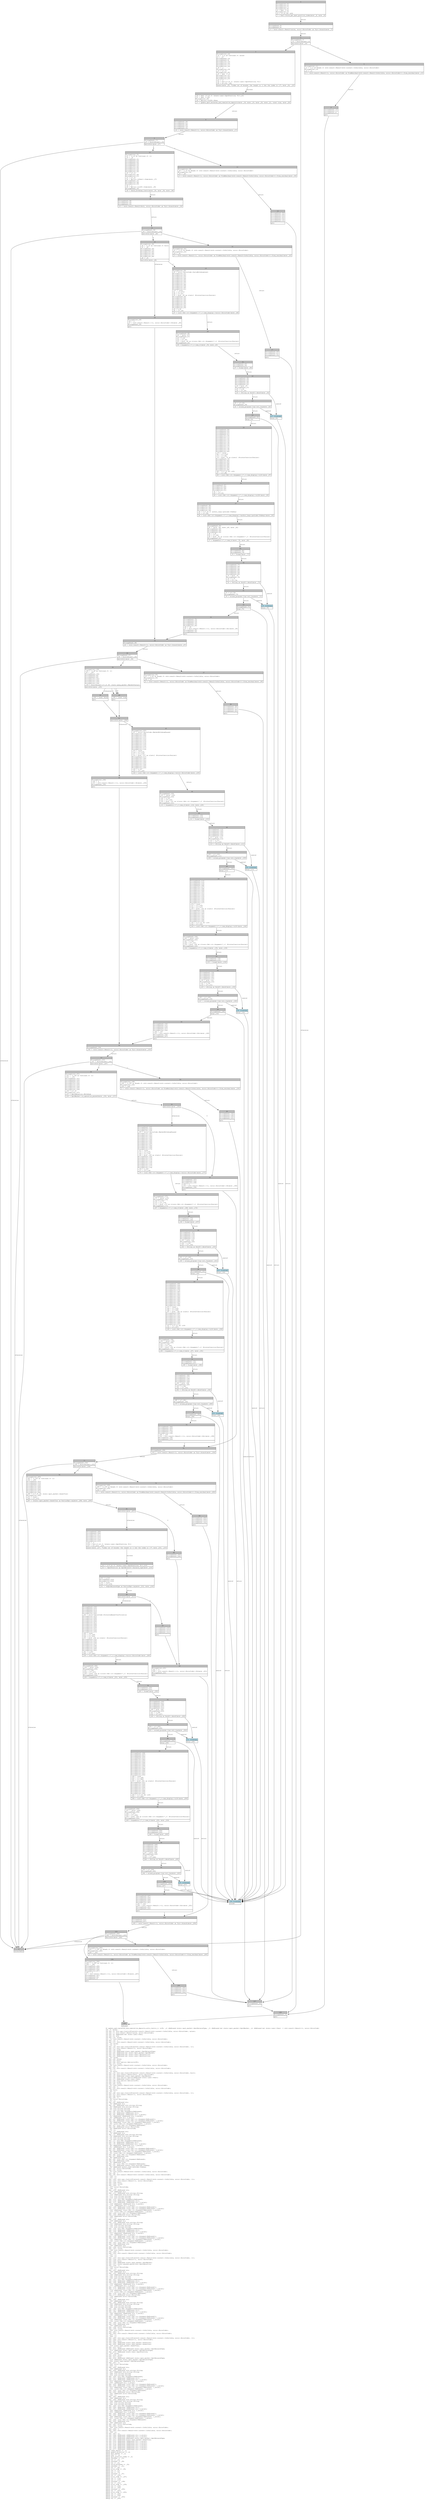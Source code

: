 digraph Mir_0_828 {
    graph [fontname="Courier, monospace"];
    node [fontname="Courier, monospace"];
    edge [fontname="Courier, monospace"];
    label=<fn update_spot_balances_and_cumulative_deposits_with_limits(_1: u128, _2: &amp;ReErased state::spot_market::SpotBalanceType, _3: &amp;ReErased mut state::spot_market::SpotMarket, _4: &amp;ReErased mut state::user::User) -&gt; std::result::Result&lt;(), error::ErrorCode&gt;<br align="left"/>let _5: usize;<br align="left"/>let mut _6: std::ops::ControlFlow&lt;std::result::Result&lt;std::convert::Infallible, error::ErrorCode&gt;, usize&gt;;<br align="left"/>let mut _7: std::result::Result&lt;usize, error::ErrorCode&gt;;<br align="left"/>let mut _8: &amp;ReErased mut state::user::User;<br align="left"/>let mut _9: u16;<br align="left"/>let mut _10: isize;<br align="left"/>let _11: std::result::Result&lt;std::convert::Infallible, error::ErrorCode&gt;;<br align="left"/>let mut _12: !;<br align="left"/>let mut _13: std::result::Result&lt;std::convert::Infallible, error::ErrorCode&gt;;<br align="left"/>let _14: usize;<br align="left"/>let _15: ();<br align="left"/>let mut _16: std::ops::ControlFlow&lt;std::result::Result&lt;std::convert::Infallible, error::ErrorCode&gt;, ()&gt;;<br align="left"/>let mut _17: std::result::Result&lt;(), error::ErrorCode&gt;;<br align="left"/>let mut _18: u128;<br align="left"/>let mut _19: &amp;ReErased state::spot_market::SpotBalanceType;<br align="left"/>let mut _20: &amp;ReErased mut state::spot_market::SpotMarket;<br align="left"/>let mut _21: &amp;ReErased mut state::user::SpotPosition;<br align="left"/>let mut _22: &amp;ReErased mut state::user::SpotPosition;<br align="left"/>let _23: usize;<br align="left"/>let mut _24: usize;<br align="left"/>let mut _25: bool;<br align="left"/>let mut _26: std::option::Option&lt;u128&gt;;<br align="left"/>let mut _27: isize;<br align="left"/>let _28: std::result::Result&lt;std::convert::Infallible, error::ErrorCode&gt;;<br align="left"/>let mut _29: !;<br align="left"/>let mut _30: std::result::Result&lt;std::convert::Infallible, error::ErrorCode&gt;;<br align="left"/>let _31: ();<br align="left"/>let _32: bool;<br align="left"/>let mut _33: std::ops::ControlFlow&lt;std::result::Result&lt;std::convert::Infallible, error::ErrorCode&gt;, bool&gt;;<br align="left"/>let mut _34: std::result::Result&lt;bool, error::ErrorCode&gt;;<br align="left"/>let mut _35: &amp;ReErased state::spot_market::SpotMarket;<br align="left"/>let mut _36: std::option::Option&lt;&amp;ReErased state::user::User&gt;;<br align="left"/>let mut _37: &amp;ReErased state::user::User;<br align="left"/>let mut _38: std::option::Option&lt;u128&gt;;<br align="left"/>let mut _39: u128;<br align="left"/>let mut _40: isize;<br align="left"/>let _41: std::result::Result&lt;std::convert::Infallible, error::ErrorCode&gt;;<br align="left"/>let mut _42: !;<br align="left"/>let mut _43: std::result::Result&lt;std::convert::Infallible, error::ErrorCode&gt;;<br align="left"/>let _44: bool;<br align="left"/>let _45: ();<br align="left"/>let mut _46: std::ops::ControlFlow&lt;std::result::Result&lt;std::convert::Infallible, error::ErrorCode&gt;, ()&gt;;<br align="left"/>let mut _47: std::result::Result&lt;(), error::ErrorCode&gt;;<br align="left"/>let mut _48: bool;<br align="left"/>let mut _49: ();<br align="left"/>let _50: error::ErrorCode;<br align="left"/>let _51: ();<br align="left"/>let mut _52: &amp;ReErased str;<br align="left"/>let _53: &amp;ReErased str;<br align="left"/>let mut _54: &amp;ReErased std::string::String;<br align="left"/>let _55: &amp;ReErased std::string::String;<br align="left"/>let _56: std::string::String;<br align="left"/>let _57: std::string::String;<br align="left"/>let mut _58: std::fmt::Arguments&lt;ReErased&gt;;<br align="left"/>let mut _59: &amp;ReErased [&amp;ReErased str];<br align="left"/>let mut _60: &amp;ReErased [&amp;ReErased str; 2_usize];<br align="left"/>let _61: &amp;ReErased [&amp;ReErased str; 2_usize];<br align="left"/>let _62: [&amp;ReErased str; 2_usize];<br align="left"/>let mut _63: &amp;ReErased [core::fmt::rt::Argument&lt;ReErased&gt;];<br align="left"/>let mut _64: &amp;ReErased [core::fmt::rt::Argument&lt;ReErased&gt;; 1_usize];<br align="left"/>let _65: &amp;ReErased [core::fmt::rt::Argument&lt;ReErased&gt;; 1_usize];<br align="left"/>let _66: [core::fmt::rt::Argument&lt;ReErased&gt;; 1_usize];<br align="left"/>let mut _67: core::fmt::rt::Argument&lt;ReErased&gt;;<br align="left"/>let mut _68: &amp;ReErased error::ErrorCode;<br align="left"/>let _69: &amp;ReErased error::ErrorCode;<br align="left"/>let _70: ();<br align="left"/>let mut _71: &amp;ReErased str;<br align="left"/>let _72: &amp;ReErased str;<br align="left"/>let mut _73: &amp;ReErased std::string::String;<br align="left"/>let _74: &amp;ReErased std::string::String;<br align="left"/>let _75: std::string::String;<br align="left"/>let _76: std::string::String;<br align="left"/>let mut _77: std::fmt::Arguments&lt;ReErased&gt;;<br align="left"/>let mut _78: &amp;ReErased [&amp;ReErased str];<br align="left"/>let mut _79: &amp;ReErased [&amp;ReErased str; 3_usize];<br align="left"/>let _80: &amp;ReErased [&amp;ReErased str; 3_usize];<br align="left"/>let _81: [&amp;ReErased str; 3_usize];<br align="left"/>let mut _82: &amp;ReErased [core::fmt::rt::Argument&lt;ReErased&gt;];<br align="left"/>let mut _83: &amp;ReErased [core::fmt::rt::Argument&lt;ReErased&gt;; 3_usize];<br align="left"/>let _84: &amp;ReErased [core::fmt::rt::Argument&lt;ReErased&gt;; 3_usize];<br align="left"/>let _85: [core::fmt::rt::Argument&lt;ReErased&gt;; 3_usize];<br align="left"/>let mut _86: core::fmt::rt::Argument&lt;ReErased&gt;;<br align="left"/>let mut _87: &amp;ReErased u16;<br align="left"/>let _88: &amp;ReErased u16;<br align="left"/>let mut _89: core::fmt::rt::Argument&lt;ReErased&gt;;<br align="left"/>let mut _90: &amp;ReErased u128;<br align="left"/>let _91: &amp;ReErased u128;<br align="left"/>let mut _92: core::fmt::rt::Argument&lt;ReErased&gt;;<br align="left"/>let mut _93: &amp;ReErased anchor_lang::prelude::Pubkey;<br align="left"/>let _94: &amp;ReErased anchor_lang::prelude::Pubkey;<br align="left"/>let mut _95: error::ErrorCode;<br align="left"/>let mut _96: isize;<br align="left"/>let _97: std::result::Result&lt;std::convert::Infallible, error::ErrorCode&gt;;<br align="left"/>let mut _98: !;<br align="left"/>let mut _99: std::result::Result&lt;std::convert::Infallible, error::ErrorCode&gt;;<br align="left"/>let _100: ();<br align="left"/>let _101: ();<br align="left"/>let mut _102: std::ops::ControlFlow&lt;std::result::Result&lt;std::convert::Infallible, error::ErrorCode&gt;, ()&gt;;<br align="left"/>let mut _103: std::result::Result&lt;(), error::ErrorCode&gt;;<br align="left"/>let mut _104: bool;<br align="left"/>let mut _105: isize;<br align="left"/>let mut _106: ();<br align="left"/>let _107: error::ErrorCode;<br align="left"/>let _108: ();<br align="left"/>let mut _109: &amp;ReErased str;<br align="left"/>let _110: &amp;ReErased str;<br align="left"/>let mut _111: &amp;ReErased std::string::String;<br align="left"/>let _112: &amp;ReErased std::string::String;<br align="left"/>let _113: std::string::String;<br align="left"/>let _114: std::string::String;<br align="left"/>let mut _115: std::fmt::Arguments&lt;ReErased&gt;;<br align="left"/>let mut _116: &amp;ReErased [&amp;ReErased str];<br align="left"/>let mut _117: &amp;ReErased [&amp;ReErased str; 2_usize];<br align="left"/>let _118: &amp;ReErased [&amp;ReErased str; 2_usize];<br align="left"/>let _119: [&amp;ReErased str; 2_usize];<br align="left"/>let mut _120: &amp;ReErased [core::fmt::rt::Argument&lt;ReErased&gt;];<br align="left"/>let mut _121: &amp;ReErased [core::fmt::rt::Argument&lt;ReErased&gt;; 1_usize];<br align="left"/>let _122: &amp;ReErased [core::fmt::rt::Argument&lt;ReErased&gt;; 1_usize];<br align="left"/>let _123: [core::fmt::rt::Argument&lt;ReErased&gt;; 1_usize];<br align="left"/>let mut _124: core::fmt::rt::Argument&lt;ReErased&gt;;<br align="left"/>let mut _125: &amp;ReErased error::ErrorCode;<br align="left"/>let _126: &amp;ReErased error::ErrorCode;<br align="left"/>let _127: ();<br align="left"/>let mut _128: &amp;ReErased str;<br align="left"/>let _129: &amp;ReErased str;<br align="left"/>let mut _130: &amp;ReErased std::string::String;<br align="left"/>let _131: &amp;ReErased std::string::String;<br align="left"/>let _132: std::string::String;<br align="left"/>let _133: std::string::String;<br align="left"/>let mut _134: std::fmt::Arguments&lt;ReErased&gt;;<br align="left"/>let mut _135: &amp;ReErased [&amp;ReErased str];<br align="left"/>let mut _136: &amp;ReErased [&amp;ReErased str; 2_usize];<br align="left"/>let _137: &amp;ReErased [&amp;ReErased str; 2_usize];<br align="left"/>let _138: [&amp;ReErased str; 2_usize];<br align="left"/>let mut _139: &amp;ReErased [core::fmt::rt::Argument&lt;ReErased&gt;];<br align="left"/>let mut _140: &amp;ReErased [core::fmt::rt::Argument&lt;ReErased&gt;; 1_usize];<br align="left"/>let _141: &amp;ReErased [core::fmt::rt::Argument&lt;ReErased&gt;; 1_usize];<br align="left"/>let _142: [core::fmt::rt::Argument&lt;ReErased&gt;; 1_usize];<br align="left"/>let mut _143: core::fmt::rt::Argument&lt;ReErased&gt;;<br align="left"/>let mut _144: &amp;ReErased u16;<br align="left"/>let _145: &amp;ReErased u16;<br align="left"/>let mut _146: error::ErrorCode;<br align="left"/>let mut _147: isize;<br align="left"/>let _148: std::result::Result&lt;std::convert::Infallible, error::ErrorCode&gt;;<br align="left"/>let mut _149: !;<br align="left"/>let mut _150: std::result::Result&lt;std::convert::Infallible, error::ErrorCode&gt;;<br align="left"/>let _151: ();<br align="left"/>let _152: ();<br align="left"/>let mut _153: std::ops::ControlFlow&lt;std::result::Result&lt;std::convert::Infallible, error::ErrorCode&gt;, ()&gt;;<br align="left"/>let mut _154: std::result::Result&lt;(), error::ErrorCode&gt;;<br align="left"/>let mut _155: bool;<br align="left"/>let mut _156: &amp;ReErased state::spot_market::SpotMarket;<br align="left"/>let mut _157: state::paused_operations::SpotOperation;<br align="left"/>let mut _158: ();<br align="left"/>let _159: error::ErrorCode;<br align="left"/>let _160: ();<br align="left"/>let mut _161: &amp;ReErased str;<br align="left"/>let _162: &amp;ReErased str;<br align="left"/>let mut _163: &amp;ReErased std::string::String;<br align="left"/>let _164: &amp;ReErased std::string::String;<br align="left"/>let _165: std::string::String;<br align="left"/>let _166: std::string::String;<br align="left"/>let mut _167: std::fmt::Arguments&lt;ReErased&gt;;<br align="left"/>let mut _168: &amp;ReErased [&amp;ReErased str];<br align="left"/>let mut _169: &amp;ReErased [&amp;ReErased str; 2_usize];<br align="left"/>let _170: &amp;ReErased [&amp;ReErased str; 2_usize];<br align="left"/>let _171: [&amp;ReErased str; 2_usize];<br align="left"/>let mut _172: &amp;ReErased [core::fmt::rt::Argument&lt;ReErased&gt;];<br align="left"/>let mut _173: &amp;ReErased [core::fmt::rt::Argument&lt;ReErased&gt;; 1_usize];<br align="left"/>let _174: &amp;ReErased [core::fmt::rt::Argument&lt;ReErased&gt;; 1_usize];<br align="left"/>let _175: [core::fmt::rt::Argument&lt;ReErased&gt;; 1_usize];<br align="left"/>let mut _176: core::fmt::rt::Argument&lt;ReErased&gt;;<br align="left"/>let mut _177: &amp;ReErased error::ErrorCode;<br align="left"/>let _178: &amp;ReErased error::ErrorCode;<br align="left"/>let _179: ();<br align="left"/>let mut _180: &amp;ReErased str;<br align="left"/>let _181: &amp;ReErased str;<br align="left"/>let mut _182: &amp;ReErased std::string::String;<br align="left"/>let _183: &amp;ReErased std::string::String;<br align="left"/>let _184: std::string::String;<br align="left"/>let _185: std::string::String;<br align="left"/>let mut _186: std::fmt::Arguments&lt;ReErased&gt;;<br align="left"/>let mut _187: &amp;ReErased [&amp;ReErased str];<br align="left"/>let mut _188: &amp;ReErased [&amp;ReErased str; 2_usize];<br align="left"/>let _189: &amp;ReErased [&amp;ReErased str; 2_usize];<br align="left"/>let _190: [&amp;ReErased str; 2_usize];<br align="left"/>let mut _191: &amp;ReErased [core::fmt::rt::Argument&lt;ReErased&gt;];<br align="left"/>let mut _192: &amp;ReErased [core::fmt::rt::Argument&lt;ReErased&gt;; 1_usize];<br align="left"/>let _193: &amp;ReErased [core::fmt::rt::Argument&lt;ReErased&gt;; 1_usize];<br align="left"/>let _194: [core::fmt::rt::Argument&lt;ReErased&gt;; 1_usize];<br align="left"/>let mut _195: core::fmt::rt::Argument&lt;ReErased&gt;;<br align="left"/>let mut _196: &amp;ReErased u16;<br align="left"/>let _197: &amp;ReErased u16;<br align="left"/>let mut _198: error::ErrorCode;<br align="left"/>let mut _199: isize;<br align="left"/>let _200: std::result::Result&lt;std::convert::Infallible, error::ErrorCode&gt;;<br align="left"/>let mut _201: !;<br align="left"/>let mut _202: std::result::Result&lt;std::convert::Infallible, error::ErrorCode&gt;;<br align="left"/>let _203: ();<br align="left"/>let _204: ();<br align="left"/>let mut _205: std::ops::ControlFlow&lt;std::result::Result&lt;std::convert::Infallible, error::ErrorCode&gt;, ()&gt;;<br align="left"/>let mut _206: std::result::Result&lt;(), error::ErrorCode&gt;;<br align="left"/>let mut _207: bool;<br align="left"/>let mut _208: &amp;ReErased state::spot_market::AssetTier;<br align="left"/>let mut _209: &amp;ReErased state::spot_market::AssetTier;<br align="left"/>let _210: state::spot_market::AssetTier;<br align="left"/>let mut _211: bool;<br align="left"/>let mut _212: &amp;ReErased &amp;ReErased state::spot_market::SpotBalanceType;<br align="left"/>let _213: &amp;ReErased state::spot_market::SpotBalanceType;<br align="left"/>let mut _214: &amp;ReErased state::user::SpotPosition;<br align="left"/>let _215: usize;<br align="left"/>let mut _216: usize;<br align="left"/>let mut _217: bool;<br align="left"/>let mut _218: &amp;ReErased &amp;ReErased state::spot_market::SpotBalanceType;<br align="left"/>let _219: &amp;ReErased state::spot_market::SpotBalanceType;<br align="left"/>let _220: state::spot_market::SpotBalanceType;<br align="left"/>let mut _221: ();<br align="left"/>let _222: error::ErrorCode;<br align="left"/>let _223: ();<br align="left"/>let mut _224: &amp;ReErased str;<br align="left"/>let _225: &amp;ReErased str;<br align="left"/>let mut _226: &amp;ReErased std::string::String;<br align="left"/>let _227: &amp;ReErased std::string::String;<br align="left"/>let _228: std::string::String;<br align="left"/>let _229: std::string::String;<br align="left"/>let mut _230: std::fmt::Arguments&lt;ReErased&gt;;<br align="left"/>let mut _231: &amp;ReErased [&amp;ReErased str];<br align="left"/>let mut _232: &amp;ReErased [&amp;ReErased str; 2_usize];<br align="left"/>let _233: &amp;ReErased [&amp;ReErased str; 2_usize];<br align="left"/>let _234: [&amp;ReErased str; 2_usize];<br align="left"/>let mut _235: &amp;ReErased [core::fmt::rt::Argument&lt;ReErased&gt;];<br align="left"/>let mut _236: &amp;ReErased [core::fmt::rt::Argument&lt;ReErased&gt;; 1_usize];<br align="left"/>let _237: &amp;ReErased [core::fmt::rt::Argument&lt;ReErased&gt;; 1_usize];<br align="left"/>let _238: [core::fmt::rt::Argument&lt;ReErased&gt;; 1_usize];<br align="left"/>let mut _239: core::fmt::rt::Argument&lt;ReErased&gt;;<br align="left"/>let mut _240: &amp;ReErased error::ErrorCode;<br align="left"/>let _241: &amp;ReErased error::ErrorCode;<br align="left"/>let _242: ();<br align="left"/>let mut _243: &amp;ReErased str;<br align="left"/>let _244: &amp;ReErased str;<br align="left"/>let mut _245: &amp;ReErased std::string::String;<br align="left"/>let _246: &amp;ReErased std::string::String;<br align="left"/>let _247: std::string::String;<br align="left"/>let _248: std::string::String;<br align="left"/>let mut _249: std::fmt::Arguments&lt;ReErased&gt;;<br align="left"/>let mut _250: &amp;ReErased [&amp;ReErased str];<br align="left"/>let mut _251: &amp;ReErased [&amp;ReErased str; 2_usize];<br align="left"/>let _252: &amp;ReErased [&amp;ReErased str; 2_usize];<br align="left"/>let _253: [&amp;ReErased str; 2_usize];<br align="left"/>let mut _254: &amp;ReErased [core::fmt::rt::Argument&lt;ReErased&gt;];<br align="left"/>let mut _255: &amp;ReErased [core::fmt::rt::Argument&lt;ReErased&gt;; 1_usize];<br align="left"/>let _256: &amp;ReErased [core::fmt::rt::Argument&lt;ReErased&gt;; 1_usize];<br align="left"/>let _257: [core::fmt::rt::Argument&lt;ReErased&gt;; 1_usize];<br align="left"/>let mut _258: core::fmt::rt::Argument&lt;ReErased&gt;;<br align="left"/>let mut _259: &amp;ReErased u16;<br align="left"/>let _260: &amp;ReErased u16;<br align="left"/>let mut _261: error::ErrorCode;<br align="left"/>let mut _262: isize;<br align="left"/>let _263: std::result::Result&lt;std::convert::Infallible, error::ErrorCode&gt;;<br align="left"/>let mut _264: !;<br align="left"/>let mut _265: std::result::Result&lt;std::convert::Infallible, error::ErrorCode&gt;;<br align="left"/>let _266: ();<br align="left"/>let mut _267: ();<br align="left"/>let mut _268: &amp;ReErased [&amp;ReErased str; 2_usize];<br align="left"/>let mut _269: &amp;ReErased [&amp;ReErased str; 2_usize];<br align="left"/>let mut _270: &amp;ReErased &amp;ReErased state::spot_market::SpotBalanceType;<br align="left"/>let mut _271: &amp;ReErased state::spot_market::AssetTier;<br align="left"/>let mut _272: &amp;ReErased [&amp;ReErased str; 2_usize];<br align="left"/>let mut _273: &amp;ReErased [&amp;ReErased str; 2_usize];<br align="left"/>let mut _274: &amp;ReErased [&amp;ReErased str; 2_usize];<br align="left"/>let mut _275: &amp;ReErased [&amp;ReErased str; 2_usize];<br align="left"/>let mut _276: &amp;ReErased [&amp;ReErased str; 3_usize];<br align="left"/>let mut _277: &amp;ReErased [&amp;ReErased str; 2_usize];<br align="left"/>debug token_amount =&gt; _1;<br align="left"/>debug update_direction =&gt; _2;<br align="left"/>debug spot_market =&gt; _3;<br align="left"/>debug user =&gt; _4;<br align="left"/>debug spot_position_index =&gt; _5;<br align="left"/>debug residual =&gt; _11;<br align="left"/>debug val =&gt; _14;<br align="left"/>debug residual =&gt; _28;<br align="left"/>debug val =&gt; _31;<br align="left"/>debug valid_withdraw =&gt; _32;<br align="left"/>debug residual =&gt; _41;<br align="left"/>debug val =&gt; _44;<br align="left"/>debug error_code =&gt; _50;<br align="left"/>debug res =&gt; _57;<br align="left"/>debug res =&gt; _76;<br align="left"/>debug residual =&gt; _97;<br align="left"/>debug val =&gt; _100;<br align="left"/>debug error_code =&gt; _107;<br align="left"/>debug res =&gt; _114;<br align="left"/>debug res =&gt; _133;<br align="left"/>debug residual =&gt; _148;<br align="left"/>debug val =&gt; _151;<br align="left"/>debug error_code =&gt; _159;<br align="left"/>debug res =&gt; _166;<br align="left"/>debug res =&gt; _185;<br align="left"/>debug residual =&gt; _200;<br align="left"/>debug val =&gt; _203;<br align="left"/>debug error_code =&gt; _222;<br align="left"/>debug res =&gt; _229;<br align="left"/>debug res =&gt; _248;<br align="left"/>debug residual =&gt; _263;<br align="left"/>debug val =&gt; _266;<br align="left"/>>;
    bb0__0_828 [shape="none", label=<<table border="0" cellborder="1" cellspacing="0"><tr><td bgcolor="gray" align="center" colspan="1">0</td></tr><tr><td align="left" balign="left">StorageLive(_5)<br/>StorageLive(_6)<br/>StorageLive(_7)<br/>StorageLive(_8)<br/>_8 = &amp;mut (*_4)<br/>StorageLive(_9)<br/>_9 = ((*_3).42: u16)<br/></td></tr><tr><td align="left">_7 = User::force_get_spot_position_index(move _8, move _9)</td></tr></table>>];
    bb1__0_828 [shape="none", label=<<table border="0" cellborder="1" cellspacing="0"><tr><td bgcolor="gray" align="center" colspan="1">1</td></tr><tr><td align="left" balign="left">StorageDead(_9)<br/>StorageDead(_8)<br/></td></tr><tr><td align="left">_6 = &lt;std::result::Result&lt;usize, error::ErrorCode&gt; as Try&gt;::branch(move _7)</td></tr></table>>];
    bb2__0_828 [shape="none", label=<<table border="0" cellborder="1" cellspacing="0"><tr><td bgcolor="gray" align="center" colspan="1">2</td></tr><tr><td align="left" balign="left">StorageDead(_7)<br/>_10 = discriminant(_6)<br/></td></tr><tr><td align="left">switchInt(move _10)</td></tr></table>>];
    bb3__0_828 [shape="none", label=<<table border="0" cellborder="1" cellspacing="0"><tr><td bgcolor="gray" align="center" colspan="1">3</td></tr><tr><td align="left" balign="left">StorageLive(_14)<br/>_14 = ((_6 as Continue).0: usize)<br/>_5 = _14<br/>StorageDead(_14)<br/>StorageDead(_6)<br/>StorageLive(_15)<br/>StorageLive(_16)<br/>StorageLive(_17)<br/>StorageLive(_18)<br/>_18 = _1<br/>StorageLive(_19)<br/>_19 = &amp;(*_2)<br/>StorageLive(_20)<br/>_20 = &amp;mut (*_3)<br/>StorageLive(_21)<br/>StorageLive(_22)<br/>StorageLive(_23)<br/>_23 = _5<br/>_24 = Len(((*_4).3: [state::user::SpotPosition; 8]))<br/>_25 = Lt(_23, _24)<br/></td></tr><tr><td align="left">assert(move _25, &quot;index out of bounds: the length is {} but the index is {}&quot;, move _24, _23)</td></tr></table>>];
    bb4__0_828 [shape="none", label=<<table border="0" cellborder="1" cellspacing="0"><tr><td bgcolor="gray" align="center" colspan="1">4</td></tr><tr><td align="left">unreachable</td></tr></table>>];
    bb5__0_828 [shape="none", label=<<table border="0" cellborder="1" cellspacing="0"><tr><td bgcolor="gray" align="center" colspan="1">5</td></tr><tr><td align="left" balign="left">StorageLive(_11)<br/>_11 = ((_6 as Break).0: std::result::Result&lt;std::convert::Infallible, error::ErrorCode&gt;)<br/>StorageLive(_13)<br/>_13 = _11<br/></td></tr><tr><td align="left">_0 = &lt;std::result::Result&lt;(), error::ErrorCode&gt; as FromResidual&lt;std::result::Result&lt;Infallible, error::ErrorCode&gt;&gt;&gt;::from_residual(move _13)</td></tr></table>>];
    bb6__0_828 [shape="none", label=<<table border="0" cellborder="1" cellspacing="0"><tr><td bgcolor="gray" align="center" colspan="1">6</td></tr><tr><td align="left" balign="left">StorageDead(_13)<br/>StorageDead(_11)<br/>StorageDead(_6)<br/></td></tr><tr><td align="left">goto</td></tr></table>>];
    bb7__0_828 [shape="none", label=<<table border="0" cellborder="1" cellspacing="0"><tr><td bgcolor="gray" align="center" colspan="1">7</td></tr><tr><td align="left" balign="left">_22 = &amp;mut ((*_4).3: [state::user::SpotPosition; 8])[_23]<br/>_21 = &amp;mut (*_22)<br/>StorageLive(_26)<br/>_26 = Option::&lt;u128&gt;::None<br/></td></tr><tr><td align="left">_17 = update_spot_balances_and_cumulative_deposits(move _18, move _19, move _20, move _21, const true, move _26)</td></tr></table>>];
    bb8__0_828 [shape="none", label=<<table border="0" cellborder="1" cellspacing="0"><tr><td bgcolor="gray" align="center" colspan="1">8</td></tr><tr><td align="left" balign="left">StorageDead(_26)<br/>StorageDead(_21)<br/>StorageDead(_20)<br/>StorageDead(_19)<br/>StorageDead(_18)<br/></td></tr><tr><td align="left">_16 = &lt;std::result::Result&lt;(), error::ErrorCode&gt; as Try&gt;::branch(move _17)</td></tr></table>>];
    bb9__0_828 [shape="none", label=<<table border="0" cellborder="1" cellspacing="0"><tr><td bgcolor="gray" align="center" colspan="1">9</td></tr><tr><td align="left" balign="left">StorageDead(_17)<br/>_27 = discriminant(_16)<br/></td></tr><tr><td align="left">switchInt(move _27)</td></tr></table>>];
    bb10__0_828 [shape="none", label=<<table border="0" cellborder="1" cellspacing="0"><tr><td bgcolor="gray" align="center" colspan="1">10</td></tr><tr><td align="left" balign="left">StorageLive(_31)<br/>_31 = ((_16 as Continue).0: ())<br/>_15 = _31<br/>StorageDead(_31)<br/>StorageDead(_23)<br/>StorageDead(_22)<br/>StorageDead(_16)<br/>StorageDead(_15)<br/>StorageLive(_32)<br/>StorageLive(_33)<br/>StorageLive(_34)<br/>StorageLive(_35)<br/>_35 = &amp;(*_3)<br/>StorageLive(_36)<br/>StorageLive(_37)<br/>_37 = &amp;(*_4)<br/>_36 = Option::&lt;&amp;User&gt;::Some(move _37)<br/>StorageDead(_37)<br/>StorageLive(_38)<br/>StorageLive(_39)<br/>_39 = _1<br/>_38 = Option::&lt;u128&gt;::Some(move _39)<br/>StorageDead(_39)<br/></td></tr><tr><td align="left">_34 = check_withdraw_limits(move _35, move _36, move _38)</td></tr></table>>];
    bb11__0_828 [shape="none", label=<<table border="0" cellborder="1" cellspacing="0"><tr><td bgcolor="gray" align="center" colspan="1">11</td></tr><tr><td align="left" balign="left">StorageLive(_28)<br/>_28 = ((_16 as Break).0: std::result::Result&lt;std::convert::Infallible, error::ErrorCode&gt;)<br/>StorageLive(_30)<br/>_30 = _28<br/></td></tr><tr><td align="left">_0 = &lt;std::result::Result&lt;(), error::ErrorCode&gt; as FromResidual&lt;std::result::Result&lt;Infallible, error::ErrorCode&gt;&gt;&gt;::from_residual(move _30)</td></tr></table>>];
    bb12__0_828 [shape="none", label=<<table border="0" cellborder="1" cellspacing="0"><tr><td bgcolor="gray" align="center" colspan="1">12</td></tr><tr><td align="left" balign="left">StorageDead(_30)<br/>StorageDead(_28)<br/>StorageDead(_23)<br/>StorageDead(_22)<br/>StorageDead(_16)<br/>StorageDead(_15)<br/></td></tr><tr><td align="left">goto</td></tr></table>>];
    bb13__0_828 [shape="none", label=<<table border="0" cellborder="1" cellspacing="0"><tr><td bgcolor="gray" align="center" colspan="1">13</td></tr><tr><td align="left" balign="left">StorageDead(_38)<br/>StorageDead(_36)<br/>StorageDead(_35)<br/></td></tr><tr><td align="left">_33 = &lt;std::result::Result&lt;bool, error::ErrorCode&gt; as Try&gt;::branch(move _34)</td></tr></table>>];
    bb14__0_828 [shape="none", label=<<table border="0" cellborder="1" cellspacing="0"><tr><td bgcolor="gray" align="center" colspan="1">14</td></tr><tr><td align="left" balign="left">StorageDead(_34)<br/>_40 = discriminant(_33)<br/></td></tr><tr><td align="left">switchInt(move _40)</td></tr></table>>];
    bb15__0_828 [shape="none", label=<<table border="0" cellborder="1" cellspacing="0"><tr><td bgcolor="gray" align="center" colspan="1">15</td></tr><tr><td align="left" balign="left">StorageLive(_44)<br/>_44 = ((_33 as Continue).0: bool)<br/>_32 = _44<br/>StorageDead(_44)<br/>StorageDead(_33)<br/>StorageLive(_45)<br/>StorageLive(_46)<br/>StorageLive(_47)<br/>StorageLive(_48)<br/>_48 = _32<br/></td></tr><tr><td align="left">switchInt(move _48)</td></tr></table>>];
    bb16__0_828 [shape="none", label=<<table border="0" cellborder="1" cellspacing="0"><tr><td bgcolor="gray" align="center" colspan="1">16</td></tr><tr><td align="left" balign="left">StorageLive(_41)<br/>_41 = ((_33 as Break).0: std::result::Result&lt;std::convert::Infallible, error::ErrorCode&gt;)<br/>StorageLive(_43)<br/>_43 = _41<br/></td></tr><tr><td align="left">_0 = &lt;std::result::Result&lt;(), error::ErrorCode&gt; as FromResidual&lt;std::result::Result&lt;Infallible, error::ErrorCode&gt;&gt;&gt;::from_residual(move _43)</td></tr></table>>];
    bb17__0_828 [shape="none", label=<<table border="0" cellborder="1" cellspacing="0"><tr><td bgcolor="gray" align="center" colspan="1">17</td></tr><tr><td align="left" balign="left">StorageDead(_43)<br/>StorageDead(_41)<br/>StorageDead(_33)<br/></td></tr><tr><td align="left">goto</td></tr></table>>];
    bb18__0_828 [shape="none", label=<<table border="0" cellborder="1" cellspacing="0"><tr><td bgcolor="gray" align="center" colspan="1">18</td></tr><tr><td align="left" balign="left">StorageLive(_49)<br/>_49 = ()<br/>_47 = std::result::Result::&lt;(), error::ErrorCode&gt;::Ok(move _49)<br/>StorageDead(_49)<br/></td></tr><tr><td align="left">goto</td></tr></table>>];
    bb19__0_828 [shape="none", label=<<table border="0" cellborder="1" cellspacing="0"><tr><td bgcolor="gray" align="center" colspan="1">19</td></tr><tr><td align="left" balign="left">StorageLive(_50)<br/>_50 = error::ErrorCode::DailyWithdrawLimit<br/>StorageLive(_51)<br/>StorageLive(_52)<br/>StorageLive(_53)<br/>StorageLive(_54)<br/>StorageLive(_55)<br/>StorageLive(_56)<br/>StorageLive(_57)<br/>StorageLive(_58)<br/>StorageLive(_59)<br/>StorageLive(_60)<br/>StorageLive(_61)<br/>_277 = const _<br/>_61 = &amp;(*_277)<br/>_60 = &amp;(*_61)<br/>_59 = move _60 as &amp;[&amp;str] (PointerCoercion(Unsize))<br/>StorageDead(_60)<br/>StorageLive(_63)<br/>StorageLive(_64)<br/>StorageLive(_65)<br/>StorageLive(_66)<br/>StorageLive(_67)<br/>StorageLive(_68)<br/>StorageLive(_69)<br/>_69 = &amp;_50<br/>_68 = &amp;(*_69)<br/></td></tr><tr><td align="left">_67 = core::fmt::rt::Argument::&lt;'_&gt;::new_display::&lt;error::ErrorCode&gt;(move _68)</td></tr></table>>];
    bb20__0_828 [shape="none", label=<<table border="0" cellborder="1" cellspacing="0"><tr><td bgcolor="gray" align="center" colspan="1">20</td></tr><tr><td align="left" balign="left">StorageDead(_68)<br/>_66 = [move _67]<br/>StorageDead(_67)<br/>_65 = &amp;_66<br/>_64 = &amp;(*_65)<br/>_63 = move _64 as &amp;[core::fmt::rt::Argument&lt;'_&gt;] (PointerCoercion(Unsize))<br/>StorageDead(_64)<br/></td></tr><tr><td align="left">_58 = Arguments::&lt;'_&gt;::new_v1(move _59, move _63)</td></tr></table>>];
    bb21__0_828 [shape="none", label=<<table border="0" cellborder="1" cellspacing="0"><tr><td bgcolor="gray" align="center" colspan="1">21</td></tr><tr><td align="left" balign="left">StorageDead(_63)<br/>StorageDead(_59)<br/></td></tr><tr><td align="left">_57 = format(move _58)</td></tr></table>>];
    bb22__0_828 [shape="none", label=<<table border="0" cellborder="1" cellspacing="0"><tr><td bgcolor="gray" align="center" colspan="1">22</td></tr><tr><td align="left" balign="left">StorageDead(_58)<br/>StorageDead(_69)<br/>StorageDead(_66)<br/>StorageDead(_65)<br/>StorageDead(_61)<br/>_56 = move _57<br/>StorageDead(_57)<br/>_55 = &amp;_56<br/>_54 = &amp;(*_55)<br/></td></tr><tr><td align="left">_53 = &lt;String as Deref&gt;::deref(move _54)</td></tr></table>>];
    bb23__0_828 [shape="none", label=<<table border="0" cellborder="1" cellspacing="0"><tr><td bgcolor="gray" align="center" colspan="1">23</td></tr><tr><td align="left" balign="left">_52 = &amp;(*_53)<br/>StorageDead(_54)<br/></td></tr><tr><td align="left">_51 = solana_program::log::sol_log(move _52)</td></tr></table>>];
    bb24__0_828 [shape="none", label=<<table border="0" cellborder="1" cellspacing="0"><tr><td bgcolor="gray" align="center" colspan="1">24</td></tr><tr><td align="left" balign="left">StorageDead(_52)<br/></td></tr><tr><td align="left">drop(_56)</td></tr></table>>];
    bb25__0_828 [shape="none", label=<<table border="0" cellborder="1" cellspacing="0"><tr><td bgcolor="gray" align="center" colspan="1">25</td></tr><tr><td align="left" balign="left">StorageDead(_56)<br/>StorageDead(_55)<br/>StorageDead(_53)<br/>StorageDead(_51)<br/>StorageLive(_70)<br/>StorageLive(_71)<br/>StorageLive(_72)<br/>StorageLive(_73)<br/>StorageLive(_74)<br/>StorageLive(_75)<br/>StorageLive(_76)<br/>StorageLive(_77)<br/>StorageLive(_78)<br/>StorageLive(_79)<br/>StorageLive(_80)<br/>_276 = const _<br/>_80 = &amp;(*_276)<br/>_79 = &amp;(*_80)<br/>_78 = move _79 as &amp;[&amp;str] (PointerCoercion(Unsize))<br/>StorageDead(_79)<br/>StorageLive(_82)<br/>StorageLive(_83)<br/>StorageLive(_84)<br/>StorageLive(_85)<br/>StorageLive(_86)<br/>StorageLive(_87)<br/>StorageLive(_88)<br/>_88 = &amp;((*_3).42: u16)<br/>_87 = &amp;(*_88)<br/></td></tr><tr><td align="left">_86 = core::fmt::rt::Argument::&lt;'_&gt;::new_display::&lt;u16&gt;(move _87)</td></tr></table>>];
    bb26__0_828 [shape="none", label=<<table border="0" cellborder="1" cellspacing="0"><tr><td bgcolor="gray" align="center" colspan="1">26</td></tr><tr><td align="left" balign="left">StorageDead(_87)<br/>StorageLive(_89)<br/>StorageLive(_90)<br/>StorageLive(_91)<br/>_91 = &amp;_1<br/>_90 = &amp;(*_91)<br/></td></tr><tr><td align="left">_89 = core::fmt::rt::Argument::&lt;'_&gt;::new_display::&lt;u128&gt;(move _90)</td></tr></table>>];
    bb27__0_828 [shape="none", label=<<table border="0" cellborder="1" cellspacing="0"><tr><td bgcolor="gray" align="center" colspan="1">27</td></tr><tr><td align="left" balign="left">StorageDead(_90)<br/>StorageLive(_92)<br/>StorageLive(_93)<br/>StorageLive(_94)<br/>_94 = &amp;((*_4).0: anchor_lang::prelude::Pubkey)<br/>_93 = &amp;(*_94)<br/></td></tr><tr><td align="left">_92 = core::fmt::rt::Argument::&lt;'_&gt;::new_display::&lt;anchor_lang::prelude::Pubkey&gt;(move _93)</td></tr></table>>];
    bb28__0_828 [shape="none", label=<<table border="0" cellborder="1" cellspacing="0"><tr><td bgcolor="gray" align="center" colspan="1">28</td></tr><tr><td align="left" balign="left">StorageDead(_93)<br/>_85 = [move _86, move _89, move _92]<br/>StorageDead(_92)<br/>StorageDead(_89)<br/>StorageDead(_86)<br/>_84 = &amp;_85<br/>_83 = &amp;(*_84)<br/>_82 = move _83 as &amp;[core::fmt::rt::Argument&lt;'_&gt;] (PointerCoercion(Unsize))<br/>StorageDead(_83)<br/></td></tr><tr><td align="left">_77 = Arguments::&lt;'_&gt;::new_v1(move _78, move _82)</td></tr></table>>];
    bb29__0_828 [shape="none", label=<<table border="0" cellborder="1" cellspacing="0"><tr><td bgcolor="gray" align="center" colspan="1">29</td></tr><tr><td align="left" balign="left">StorageDead(_82)<br/>StorageDead(_78)<br/></td></tr><tr><td align="left">_76 = format(move _77)</td></tr></table>>];
    bb30__0_828 [shape="none", label=<<table border="0" cellborder="1" cellspacing="0"><tr><td bgcolor="gray" align="center" colspan="1">30</td></tr><tr><td align="left" balign="left">StorageDead(_77)<br/>StorageDead(_94)<br/>StorageDead(_91)<br/>StorageDead(_88)<br/>StorageDead(_85)<br/>StorageDead(_84)<br/>StorageDead(_80)<br/>_75 = move _76<br/>StorageDead(_76)<br/>_74 = &amp;_75<br/>_73 = &amp;(*_74)<br/></td></tr><tr><td align="left">_72 = &lt;String as Deref&gt;::deref(move _73)</td></tr></table>>];
    bb31__0_828 [shape="none", label=<<table border="0" cellborder="1" cellspacing="0"><tr><td bgcolor="gray" align="center" colspan="1">31</td></tr><tr><td align="left" balign="left">_71 = &amp;(*_72)<br/>StorageDead(_73)<br/></td></tr><tr><td align="left">_70 = solana_program::log::sol_log(move _71)</td></tr></table>>];
    bb32__0_828 [shape="none", label=<<table border="0" cellborder="1" cellspacing="0"><tr><td bgcolor="gray" align="center" colspan="1">32</td></tr><tr><td align="left" balign="left">StorageDead(_71)<br/></td></tr><tr><td align="left">drop(_75)</td></tr></table>>];
    bb33__0_828 [shape="none", label=<<table border="0" cellborder="1" cellspacing="0"><tr><td bgcolor="gray" align="center" colspan="1">33</td></tr><tr><td align="left" balign="left">StorageDead(_75)<br/>StorageDead(_74)<br/>StorageDead(_72)<br/>StorageDead(_70)<br/>StorageLive(_95)<br/>_95 = _50<br/>_47 = std::result::Result::&lt;(), error::ErrorCode&gt;::Err(move _95)<br/>StorageDead(_95)<br/>StorageDead(_50)<br/></td></tr><tr><td align="left">goto</td></tr></table>>];
    bb34__0_828 [shape="none", label=<<table border="0" cellborder="1" cellspacing="0"><tr><td bgcolor="gray" align="center" colspan="1">34</td></tr><tr><td align="left" balign="left">StorageDead(_48)<br/></td></tr><tr><td align="left">_46 = &lt;std::result::Result&lt;(), error::ErrorCode&gt; as Try&gt;::branch(move _47)</td></tr></table>>];
    bb35__0_828 [shape="none", label=<<table border="0" cellborder="1" cellspacing="0"><tr><td bgcolor="gray" align="center" colspan="1">35</td></tr><tr><td align="left" balign="left">StorageDead(_47)<br/>_96 = discriminant(_46)<br/></td></tr><tr><td align="left">switchInt(move _96)</td></tr></table>>];
    bb36__0_828 [shape="none", label=<<table border="0" cellborder="1" cellspacing="0"><tr><td bgcolor="gray" align="center" colspan="1">36</td></tr><tr><td align="left" balign="left">StorageLive(_100)<br/>_100 = ((_46 as Continue).0: ())<br/>_45 = _100<br/>StorageDead(_100)<br/>StorageDead(_46)<br/>StorageDead(_45)<br/>StorageLive(_101)<br/>StorageLive(_102)<br/>StorageLive(_103)<br/>StorageLive(_104)<br/>_105 = discriminant(((*_3).45: state::perp_market::MarketStatus))<br/></td></tr><tr><td align="left">switchInt(move _105)</td></tr></table>>];
    bb37__0_828 [shape="none", label=<<table border="0" cellborder="1" cellspacing="0"><tr><td bgcolor="gray" align="center" colspan="1">37</td></tr><tr><td align="left" balign="left">StorageLive(_97)<br/>_97 = ((_46 as Break).0: std::result::Result&lt;std::convert::Infallible, error::ErrorCode&gt;)<br/>StorageLive(_99)<br/>_99 = _97<br/></td></tr><tr><td align="left">_0 = &lt;std::result::Result&lt;(), error::ErrorCode&gt; as FromResidual&lt;std::result::Result&lt;Infallible, error::ErrorCode&gt;&gt;&gt;::from_residual(move _99)</td></tr></table>>];
    bb38__0_828 [shape="none", label=<<table border="0" cellborder="1" cellspacing="0"><tr><td bgcolor="gray" align="center" colspan="1">38</td></tr><tr><td align="left" balign="left">StorageDead(_99)<br/>StorageDead(_97)<br/>StorageDead(_46)<br/>StorageDead(_45)<br/></td></tr><tr><td align="left">goto</td></tr></table>>];
    bb39__0_828 [shape="none", label=<<table border="0" cellborder="1" cellspacing="0"><tr><td bgcolor="gray" align="center" colspan="1">39</td></tr><tr><td align="left" balign="left">_104 = const false<br/></td></tr><tr><td align="left">goto</td></tr></table>>];
    bb40__0_828 [shape="none", label=<<table border="0" cellborder="1" cellspacing="0"><tr><td bgcolor="gray" align="center" colspan="1">40</td></tr><tr><td align="left" balign="left">_104 = const true<br/></td></tr><tr><td align="left">goto</td></tr></table>>];
    bb41__0_828 [shape="none", label=<<table border="0" cellborder="1" cellspacing="0"><tr><td bgcolor="gray" align="center" colspan="1">41</td></tr><tr><td align="left">switchInt(move _104)</td></tr></table>>];
    bb42__0_828 [shape="none", label=<<table border="0" cellborder="1" cellspacing="0"><tr><td bgcolor="gray" align="center" colspan="1">42</td></tr><tr><td align="left" balign="left">StorageLive(_106)<br/>_106 = ()<br/>_103 = std::result::Result::&lt;(), error::ErrorCode&gt;::Ok(move _106)<br/>StorageDead(_106)<br/></td></tr><tr><td align="left">goto</td></tr></table>>];
    bb43__0_828 [shape="none", label=<<table border="0" cellborder="1" cellspacing="0"><tr><td bgcolor="gray" align="center" colspan="1">43</td></tr><tr><td align="left" balign="left">StorageLive(_107)<br/>_107 = error::ErrorCode::MarketWithdrawPaused<br/>StorageLive(_108)<br/>StorageLive(_109)<br/>StorageLive(_110)<br/>StorageLive(_111)<br/>StorageLive(_112)<br/>StorageLive(_113)<br/>StorageLive(_114)<br/>StorageLive(_115)<br/>StorageLive(_116)<br/>StorageLive(_117)<br/>StorageLive(_118)<br/>_275 = const _<br/>_118 = &amp;(*_275)<br/>_117 = &amp;(*_118)<br/>_116 = move _117 as &amp;[&amp;str] (PointerCoercion(Unsize))<br/>StorageDead(_117)<br/>StorageLive(_120)<br/>StorageLive(_121)<br/>StorageLive(_122)<br/>StorageLive(_123)<br/>StorageLive(_124)<br/>StorageLive(_125)<br/>StorageLive(_126)<br/>_126 = &amp;_107<br/>_125 = &amp;(*_126)<br/></td></tr><tr><td align="left">_124 = core::fmt::rt::Argument::&lt;'_&gt;::new_display::&lt;error::ErrorCode&gt;(move _125)</td></tr></table>>];
    bb44__0_828 [shape="none", label=<<table border="0" cellborder="1" cellspacing="0"><tr><td bgcolor="gray" align="center" colspan="1">44</td></tr><tr><td align="left" balign="left">StorageDead(_125)<br/>_123 = [move _124]<br/>StorageDead(_124)<br/>_122 = &amp;_123<br/>_121 = &amp;(*_122)<br/>_120 = move _121 as &amp;[core::fmt::rt::Argument&lt;'_&gt;] (PointerCoercion(Unsize))<br/>StorageDead(_121)<br/></td></tr><tr><td align="left">_115 = Arguments::&lt;'_&gt;::new_v1(move _116, move _120)</td></tr></table>>];
    bb45__0_828 [shape="none", label=<<table border="0" cellborder="1" cellspacing="0"><tr><td bgcolor="gray" align="center" colspan="1">45</td></tr><tr><td align="left" balign="left">StorageDead(_120)<br/>StorageDead(_116)<br/></td></tr><tr><td align="left">_114 = format(move _115)</td></tr></table>>];
    bb46__0_828 [shape="none", label=<<table border="0" cellborder="1" cellspacing="0"><tr><td bgcolor="gray" align="center" colspan="1">46</td></tr><tr><td align="left" balign="left">StorageDead(_115)<br/>StorageDead(_126)<br/>StorageDead(_123)<br/>StorageDead(_122)<br/>StorageDead(_118)<br/>_113 = move _114<br/>StorageDead(_114)<br/>_112 = &amp;_113<br/>_111 = &amp;(*_112)<br/></td></tr><tr><td align="left">_110 = &lt;String as Deref&gt;::deref(move _111)</td></tr></table>>];
    bb47__0_828 [shape="none", label=<<table border="0" cellborder="1" cellspacing="0"><tr><td bgcolor="gray" align="center" colspan="1">47</td></tr><tr><td align="left" balign="left">_109 = &amp;(*_110)<br/>StorageDead(_111)<br/></td></tr><tr><td align="left">_108 = solana_program::log::sol_log(move _109)</td></tr></table>>];
    bb48__0_828 [shape="none", label=<<table border="0" cellborder="1" cellspacing="0"><tr><td bgcolor="gray" align="center" colspan="1">48</td></tr><tr><td align="left" balign="left">StorageDead(_109)<br/></td></tr><tr><td align="left">drop(_113)</td></tr></table>>];
    bb49__0_828 [shape="none", label=<<table border="0" cellborder="1" cellspacing="0"><tr><td bgcolor="gray" align="center" colspan="1">49</td></tr><tr><td align="left" balign="left">StorageDead(_113)<br/>StorageDead(_112)<br/>StorageDead(_110)<br/>StorageDead(_108)<br/>StorageLive(_127)<br/>StorageLive(_128)<br/>StorageLive(_129)<br/>StorageLive(_130)<br/>StorageLive(_131)<br/>StorageLive(_132)<br/>StorageLive(_133)<br/>StorageLive(_134)<br/>StorageLive(_135)<br/>StorageLive(_136)<br/>StorageLive(_137)<br/>_274 = const _<br/>_137 = &amp;(*_274)<br/>_136 = &amp;(*_137)<br/>_135 = move _136 as &amp;[&amp;str] (PointerCoercion(Unsize))<br/>StorageDead(_136)<br/>StorageLive(_139)<br/>StorageLive(_140)<br/>StorageLive(_141)<br/>StorageLive(_142)<br/>StorageLive(_143)<br/>StorageLive(_144)<br/>StorageLive(_145)<br/>_145 = &amp;((*_3).42: u16)<br/>_144 = &amp;(*_145)<br/></td></tr><tr><td align="left">_143 = core::fmt::rt::Argument::&lt;'_&gt;::new_display::&lt;u16&gt;(move _144)</td></tr></table>>];
    bb50__0_828 [shape="none", label=<<table border="0" cellborder="1" cellspacing="0"><tr><td bgcolor="gray" align="center" colspan="1">50</td></tr><tr><td align="left" balign="left">StorageDead(_144)<br/>_142 = [move _143]<br/>StorageDead(_143)<br/>_141 = &amp;_142<br/>_140 = &amp;(*_141)<br/>_139 = move _140 as &amp;[core::fmt::rt::Argument&lt;'_&gt;] (PointerCoercion(Unsize))<br/>StorageDead(_140)<br/></td></tr><tr><td align="left">_134 = Arguments::&lt;'_&gt;::new_v1(move _135, move _139)</td></tr></table>>];
    bb51__0_828 [shape="none", label=<<table border="0" cellborder="1" cellspacing="0"><tr><td bgcolor="gray" align="center" colspan="1">51</td></tr><tr><td align="left" balign="left">StorageDead(_139)<br/>StorageDead(_135)<br/></td></tr><tr><td align="left">_133 = format(move _134)</td></tr></table>>];
    bb52__0_828 [shape="none", label=<<table border="0" cellborder="1" cellspacing="0"><tr><td bgcolor="gray" align="center" colspan="1">52</td></tr><tr><td align="left" balign="left">StorageDead(_134)<br/>StorageDead(_145)<br/>StorageDead(_142)<br/>StorageDead(_141)<br/>StorageDead(_137)<br/>_132 = move _133<br/>StorageDead(_133)<br/>_131 = &amp;_132<br/>_130 = &amp;(*_131)<br/></td></tr><tr><td align="left">_129 = &lt;String as Deref&gt;::deref(move _130)</td></tr></table>>];
    bb53__0_828 [shape="none", label=<<table border="0" cellborder="1" cellspacing="0"><tr><td bgcolor="gray" align="center" colspan="1">53</td></tr><tr><td align="left" balign="left">_128 = &amp;(*_129)<br/>StorageDead(_130)<br/></td></tr><tr><td align="left">_127 = solana_program::log::sol_log(move _128)</td></tr></table>>];
    bb54__0_828 [shape="none", label=<<table border="0" cellborder="1" cellspacing="0"><tr><td bgcolor="gray" align="center" colspan="1">54</td></tr><tr><td align="left" balign="left">StorageDead(_128)<br/></td></tr><tr><td align="left">drop(_132)</td></tr></table>>];
    bb55__0_828 [shape="none", label=<<table border="0" cellborder="1" cellspacing="0"><tr><td bgcolor="gray" align="center" colspan="1">55</td></tr><tr><td align="left" balign="left">StorageDead(_132)<br/>StorageDead(_131)<br/>StorageDead(_129)<br/>StorageDead(_127)<br/>StorageLive(_146)<br/>_146 = _107<br/>_103 = std::result::Result::&lt;(), error::ErrorCode&gt;::Err(move _146)<br/>StorageDead(_146)<br/>StorageDead(_107)<br/></td></tr><tr><td align="left">goto</td></tr></table>>];
    bb56__0_828 [shape="none", label=<<table border="0" cellborder="1" cellspacing="0"><tr><td bgcolor="gray" align="center" colspan="1">56</td></tr><tr><td align="left" balign="left">StorageDead(_104)<br/></td></tr><tr><td align="left">_102 = &lt;std::result::Result&lt;(), error::ErrorCode&gt; as Try&gt;::branch(move _103)</td></tr></table>>];
    bb57__0_828 [shape="none", label=<<table border="0" cellborder="1" cellspacing="0"><tr><td bgcolor="gray" align="center" colspan="1">57</td></tr><tr><td align="left" balign="left">StorageDead(_103)<br/>_147 = discriminant(_102)<br/></td></tr><tr><td align="left">switchInt(move _147)</td></tr></table>>];
    bb58__0_828 [shape="none", label=<<table border="0" cellborder="1" cellspacing="0"><tr><td bgcolor="gray" align="center" colspan="1">58</td></tr><tr><td align="left" balign="left">StorageLive(_151)<br/>_151 = ((_102 as Continue).0: ())<br/>_101 = _151<br/>StorageDead(_151)<br/>StorageDead(_102)<br/>StorageDead(_101)<br/>StorageLive(_152)<br/>StorageLive(_153)<br/>StorageLive(_154)<br/>StorageLive(_155)<br/>StorageLive(_156)<br/>_156 = &amp;(*_3)<br/>StorageLive(_157)<br/>_157 = SpotOperation::Withdraw<br/></td></tr><tr><td align="left">_155 = SpotMarket::is_operation_paused(move _156, move _157)</td></tr></table>>];
    bb59__0_828 [shape="none", label=<<table border="0" cellborder="1" cellspacing="0"><tr><td bgcolor="gray" align="center" colspan="1">59</td></tr><tr><td align="left" balign="left">StorageLive(_148)<br/>_148 = ((_102 as Break).0: std::result::Result&lt;std::convert::Infallible, error::ErrorCode&gt;)<br/>StorageLive(_150)<br/>_150 = _148<br/></td></tr><tr><td align="left">_0 = &lt;std::result::Result&lt;(), error::ErrorCode&gt; as FromResidual&lt;std::result::Result&lt;Infallible, error::ErrorCode&gt;&gt;&gt;::from_residual(move _150)</td></tr></table>>];
    bb60__0_828 [shape="none", label=<<table border="0" cellborder="1" cellspacing="0"><tr><td bgcolor="gray" align="center" colspan="1">60</td></tr><tr><td align="left" balign="left">StorageDead(_150)<br/>StorageDead(_148)<br/>StorageDead(_102)<br/>StorageDead(_101)<br/></td></tr><tr><td align="left">goto</td></tr></table>>];
    bb61__0_828 [shape="none", label=<<table border="0" cellborder="1" cellspacing="0"><tr><td bgcolor="gray" align="center" colspan="1">61</td></tr><tr><td align="left">switchInt(move _155)</td></tr></table>>];
    bb62__0_828 [shape="none", label=<<table border="0" cellborder="1" cellspacing="0"><tr><td bgcolor="gray" align="center" colspan="1">62</td></tr><tr><td align="left" balign="left">StorageDead(_157)<br/>StorageDead(_156)<br/>StorageLive(_159)<br/>_159 = error::ErrorCode::MarketWithdrawPaused<br/>StorageLive(_160)<br/>StorageLive(_161)<br/>StorageLive(_162)<br/>StorageLive(_163)<br/>StorageLive(_164)<br/>StorageLive(_165)<br/>StorageLive(_166)<br/>StorageLive(_167)<br/>StorageLive(_168)<br/>StorageLive(_169)<br/>StorageLive(_170)<br/>_273 = const _<br/>_170 = &amp;(*_273)<br/>_169 = &amp;(*_170)<br/>_168 = move _169 as &amp;[&amp;str] (PointerCoercion(Unsize))<br/>StorageDead(_169)<br/>StorageLive(_172)<br/>StorageLive(_173)<br/>StorageLive(_174)<br/>StorageLive(_175)<br/>StorageLive(_176)<br/>StorageLive(_177)<br/>StorageLive(_178)<br/>_178 = &amp;_159<br/>_177 = &amp;(*_178)<br/></td></tr><tr><td align="left">_176 = core::fmt::rt::Argument::&lt;'_&gt;::new_display::&lt;error::ErrorCode&gt;(move _177)</td></tr></table>>];
    bb63__0_828 [shape="none", label=<<table border="0" cellborder="1" cellspacing="0"><tr><td bgcolor="gray" align="center" colspan="1">63</td></tr><tr><td align="left" balign="left">StorageDead(_157)<br/>StorageDead(_156)<br/>StorageLive(_158)<br/>_158 = ()<br/>_154 = std::result::Result::&lt;(), error::ErrorCode&gt;::Ok(move _158)<br/>StorageDead(_158)<br/></td></tr><tr><td align="left">goto</td></tr></table>>];
    bb64__0_828 [shape="none", label=<<table border="0" cellborder="1" cellspacing="0"><tr><td bgcolor="gray" align="center" colspan="1">64</td></tr><tr><td align="left" balign="left">StorageDead(_177)<br/>_175 = [move _176]<br/>StorageDead(_176)<br/>_174 = &amp;_175<br/>_173 = &amp;(*_174)<br/>_172 = move _173 as &amp;[core::fmt::rt::Argument&lt;'_&gt;] (PointerCoercion(Unsize))<br/>StorageDead(_173)<br/></td></tr><tr><td align="left">_167 = Arguments::&lt;'_&gt;::new_v1(move _168, move _172)</td></tr></table>>];
    bb65__0_828 [shape="none", label=<<table border="0" cellborder="1" cellspacing="0"><tr><td bgcolor="gray" align="center" colspan="1">65</td></tr><tr><td align="left" balign="left">StorageDead(_172)<br/>StorageDead(_168)<br/></td></tr><tr><td align="left">_166 = format(move _167)</td></tr></table>>];
    bb66__0_828 [shape="none", label=<<table border="0" cellborder="1" cellspacing="0"><tr><td bgcolor="gray" align="center" colspan="1">66</td></tr><tr><td align="left" balign="left">StorageDead(_167)<br/>StorageDead(_178)<br/>StorageDead(_175)<br/>StorageDead(_174)<br/>StorageDead(_170)<br/>_165 = move _166<br/>StorageDead(_166)<br/>_164 = &amp;_165<br/>_163 = &amp;(*_164)<br/></td></tr><tr><td align="left">_162 = &lt;String as Deref&gt;::deref(move _163)</td></tr></table>>];
    bb67__0_828 [shape="none", label=<<table border="0" cellborder="1" cellspacing="0"><tr><td bgcolor="gray" align="center" colspan="1">67</td></tr><tr><td align="left" balign="left">_161 = &amp;(*_162)<br/>StorageDead(_163)<br/></td></tr><tr><td align="left">_160 = solana_program::log::sol_log(move _161)</td></tr></table>>];
    bb68__0_828 [shape="none", label=<<table border="0" cellborder="1" cellspacing="0"><tr><td bgcolor="gray" align="center" colspan="1">68</td></tr><tr><td align="left" balign="left">StorageDead(_161)<br/></td></tr><tr><td align="left">drop(_165)</td></tr></table>>];
    bb69__0_828 [shape="none", label=<<table border="0" cellborder="1" cellspacing="0"><tr><td bgcolor="gray" align="center" colspan="1">69</td></tr><tr><td align="left" balign="left">StorageDead(_165)<br/>StorageDead(_164)<br/>StorageDead(_162)<br/>StorageDead(_160)<br/>StorageLive(_179)<br/>StorageLive(_180)<br/>StorageLive(_181)<br/>StorageLive(_182)<br/>StorageLive(_183)<br/>StorageLive(_184)<br/>StorageLive(_185)<br/>StorageLive(_186)<br/>StorageLive(_187)<br/>StorageLive(_188)<br/>StorageLive(_189)<br/>_272 = const _<br/>_189 = &amp;(*_272)<br/>_188 = &amp;(*_189)<br/>_187 = move _188 as &amp;[&amp;str] (PointerCoercion(Unsize))<br/>StorageDead(_188)<br/>StorageLive(_191)<br/>StorageLive(_192)<br/>StorageLive(_193)<br/>StorageLive(_194)<br/>StorageLive(_195)<br/>StorageLive(_196)<br/>StorageLive(_197)<br/>_197 = &amp;((*_3).42: u16)<br/>_196 = &amp;(*_197)<br/></td></tr><tr><td align="left">_195 = core::fmt::rt::Argument::&lt;'_&gt;::new_display::&lt;u16&gt;(move _196)</td></tr></table>>];
    bb70__0_828 [shape="none", label=<<table border="0" cellborder="1" cellspacing="0"><tr><td bgcolor="gray" align="center" colspan="1">70</td></tr><tr><td align="left" balign="left">StorageDead(_196)<br/>_194 = [move _195]<br/>StorageDead(_195)<br/>_193 = &amp;_194<br/>_192 = &amp;(*_193)<br/>_191 = move _192 as &amp;[core::fmt::rt::Argument&lt;'_&gt;] (PointerCoercion(Unsize))<br/>StorageDead(_192)<br/></td></tr><tr><td align="left">_186 = Arguments::&lt;'_&gt;::new_v1(move _187, move _191)</td></tr></table>>];
    bb71__0_828 [shape="none", label=<<table border="0" cellborder="1" cellspacing="0"><tr><td bgcolor="gray" align="center" colspan="1">71</td></tr><tr><td align="left" balign="left">StorageDead(_191)<br/>StorageDead(_187)<br/></td></tr><tr><td align="left">_185 = format(move _186)</td></tr></table>>];
    bb72__0_828 [shape="none", label=<<table border="0" cellborder="1" cellspacing="0"><tr><td bgcolor="gray" align="center" colspan="1">72</td></tr><tr><td align="left" balign="left">StorageDead(_186)<br/>StorageDead(_197)<br/>StorageDead(_194)<br/>StorageDead(_193)<br/>StorageDead(_189)<br/>_184 = move _185<br/>StorageDead(_185)<br/>_183 = &amp;_184<br/>_182 = &amp;(*_183)<br/></td></tr><tr><td align="left">_181 = &lt;String as Deref&gt;::deref(move _182)</td></tr></table>>];
    bb73__0_828 [shape="none", label=<<table border="0" cellborder="1" cellspacing="0"><tr><td bgcolor="gray" align="center" colspan="1">73</td></tr><tr><td align="left" balign="left">_180 = &amp;(*_181)<br/>StorageDead(_182)<br/></td></tr><tr><td align="left">_179 = solana_program::log::sol_log(move _180)</td></tr></table>>];
    bb74__0_828 [shape="none", label=<<table border="0" cellborder="1" cellspacing="0"><tr><td bgcolor="gray" align="center" colspan="1">74</td></tr><tr><td align="left" balign="left">StorageDead(_180)<br/></td></tr><tr><td align="left">drop(_184)</td></tr></table>>];
    bb75__0_828 [shape="none", label=<<table border="0" cellborder="1" cellspacing="0"><tr><td bgcolor="gray" align="center" colspan="1">75</td></tr><tr><td align="left" balign="left">StorageDead(_184)<br/>StorageDead(_183)<br/>StorageDead(_181)<br/>StorageDead(_179)<br/>StorageLive(_198)<br/>_198 = _159<br/>_154 = std::result::Result::&lt;(), error::ErrorCode&gt;::Err(move _198)<br/>StorageDead(_198)<br/>StorageDead(_159)<br/></td></tr><tr><td align="left">goto</td></tr></table>>];
    bb76__0_828 [shape="none", label=<<table border="0" cellborder="1" cellspacing="0"><tr><td bgcolor="gray" align="center" colspan="1">76</td></tr><tr><td align="left" balign="left">StorageDead(_155)<br/></td></tr><tr><td align="left">_153 = &lt;std::result::Result&lt;(), error::ErrorCode&gt; as Try&gt;::branch(move _154)</td></tr></table>>];
    bb77__0_828 [shape="none", label=<<table border="0" cellborder="1" cellspacing="0"><tr><td bgcolor="gray" align="center" colspan="1">77</td></tr><tr><td align="left" balign="left">StorageDead(_154)<br/>_199 = discriminant(_153)<br/></td></tr><tr><td align="left">switchInt(move _199)</td></tr></table>>];
    bb78__0_828 [shape="none", label=<<table border="0" cellborder="1" cellspacing="0"><tr><td bgcolor="gray" align="center" colspan="1">78</td></tr><tr><td align="left" balign="left">StorageLive(_203)<br/>_203 = ((_153 as Continue).0: ())<br/>_152 = _203<br/>StorageDead(_203)<br/>StorageDead(_153)<br/>StorageDead(_152)<br/>StorageLive(_204)<br/>StorageLive(_205)<br/>StorageLive(_206)<br/>StorageLive(_207)<br/>StorageLive(_208)<br/>_208 = &amp;((*_3).46: state::spot_market::AssetTier)<br/>StorageLive(_209)<br/>_271 = const _<br/>_209 = &amp;(*_271)<br/></td></tr><tr><td align="left">_207 = &lt;state::spot_market::AssetTier as PartialEq&gt;::eq(move _208, move _209)</td></tr></table>>];
    bb79__0_828 [shape="none", label=<<table border="0" cellborder="1" cellspacing="0"><tr><td bgcolor="gray" align="center" colspan="1">79</td></tr><tr><td align="left" balign="left">StorageLive(_200)<br/>_200 = ((_153 as Break).0: std::result::Result&lt;std::convert::Infallible, error::ErrorCode&gt;)<br/>StorageLive(_202)<br/>_202 = _200<br/></td></tr><tr><td align="left">_0 = &lt;std::result::Result&lt;(), error::ErrorCode&gt; as FromResidual&lt;std::result::Result&lt;Infallible, error::ErrorCode&gt;&gt;&gt;::from_residual(move _202)</td></tr></table>>];
    bb80__0_828 [shape="none", label=<<table border="0" cellborder="1" cellspacing="0"><tr><td bgcolor="gray" align="center" colspan="1">80</td></tr><tr><td align="left" balign="left">StorageDead(_202)<br/>StorageDead(_200)<br/>StorageDead(_153)<br/>StorageDead(_152)<br/></td></tr><tr><td align="left">goto</td></tr></table>>];
    bb81__0_828 [shape="none", label=<<table border="0" cellborder="1" cellspacing="0"><tr><td bgcolor="gray" align="center" colspan="1">81</td></tr><tr><td align="left">switchInt(move _207)</td></tr></table>>];
    bb82__0_828 [shape="none", label=<<table border="0" cellborder="1" cellspacing="0"><tr><td bgcolor="gray" align="center" colspan="1">82</td></tr><tr><td align="left" balign="left">StorageDead(_209)<br/>StorageDead(_208)<br/>StorageLive(_211)<br/>StorageLive(_212)<br/>StorageLive(_213)<br/>StorageLive(_214)<br/>StorageLive(_215)<br/>_215 = _5<br/>_216 = Len(((*_4).3: [state::user::SpotPosition; 8]))<br/>_217 = Lt(_215, _216)<br/></td></tr><tr><td align="left">assert(move _217, &quot;index out of bounds: the length is {} but the index is {}&quot;, move _216, _215)</td></tr></table>>];
    bb83__0_828 [shape="none", label=<<table border="0" cellborder="1" cellspacing="0"><tr><td bgcolor="gray" align="center" colspan="1">83</td></tr><tr><td align="left" balign="left">_214 = &amp;((*_4).3: [state::user::SpotPosition; 8])[_215]<br/></td></tr><tr><td align="left">_213 = &lt;SpotPosition as SpotBalance&gt;::balance_type(move _214)</td></tr></table>>];
    bb84__0_828 [shape="none", label=<<table border="0" cellborder="1" cellspacing="0"><tr><td bgcolor="gray" align="center" colspan="1">84</td></tr><tr><td align="left" balign="left">_212 = &amp;_213<br/>StorageDead(_214)<br/>StorageLive(_218)<br/>_270 = const _<br/>_218 = &amp;(*_270)<br/></td></tr><tr><td align="left">_211 = &lt;&amp;SpotBalanceType as PartialEq&gt;::eq(move _212, move _218)</td></tr></table>>];
    bb85__0_828 [shape="none", label=<<table border="0" cellborder="1" cellspacing="0"><tr><td bgcolor="gray" align="center" colspan="1">85</td></tr><tr><td align="left">switchInt(move _211)</td></tr></table>>];
    bb86__0_828 [shape="none", label=<<table border="0" cellborder="1" cellspacing="0"><tr><td bgcolor="gray" align="center" colspan="1">86</td></tr><tr><td align="left" balign="left">StorageDead(_218)<br/>StorageDead(_215)<br/>StorageDead(_213)<br/>StorageDead(_212)<br/>StorageLive(_222)<br/>_222 = error::ErrorCode::ProtectedAssetTierViolation<br/>StorageLive(_223)<br/>StorageLive(_224)<br/>StorageLive(_225)<br/>StorageLive(_226)<br/>StorageLive(_227)<br/>StorageLive(_228)<br/>StorageLive(_229)<br/>StorageLive(_230)<br/>StorageLive(_231)<br/>StorageLive(_232)<br/>StorageLive(_233)<br/>_269 = const _<br/>_233 = &amp;(*_269)<br/>_232 = &amp;(*_233)<br/>_231 = move _232 as &amp;[&amp;str] (PointerCoercion(Unsize))<br/>StorageDead(_232)<br/>StorageLive(_235)<br/>StorageLive(_236)<br/>StorageLive(_237)<br/>StorageLive(_238)<br/>StorageLive(_239)<br/>StorageLive(_240)<br/>StorageLive(_241)<br/>_241 = &amp;_222<br/>_240 = &amp;(*_241)<br/></td></tr><tr><td align="left">_239 = core::fmt::rt::Argument::&lt;'_&gt;::new_display::&lt;error::ErrorCode&gt;(move _240)</td></tr></table>>];
    bb87__0_828 [shape="none", label=<<table border="0" cellborder="1" cellspacing="0"><tr><td bgcolor="gray" align="center" colspan="1">87</td></tr><tr><td align="left" balign="left">StorageDead(_218)<br/>StorageDead(_215)<br/>StorageDead(_213)<br/>StorageDead(_212)<br/></td></tr><tr><td align="left">goto</td></tr></table>>];
    bb88__0_828 [shape="none", label=<<table border="0" cellborder="1" cellspacing="0"><tr><td bgcolor="gray" align="center" colspan="1">88</td></tr><tr><td align="left" balign="left">StorageDead(_209)<br/>StorageDead(_208)<br/></td></tr><tr><td align="left">goto</td></tr></table>>];
    bb89__0_828 [shape="none", label=<<table border="0" cellborder="1" cellspacing="0"><tr><td bgcolor="gray" align="center" colspan="1">89</td></tr><tr><td align="left" balign="left">StorageLive(_221)<br/>_221 = ()<br/>_206 = std::result::Result::&lt;(), error::ErrorCode&gt;::Ok(move _221)<br/>StorageDead(_221)<br/></td></tr><tr><td align="left">goto</td></tr></table>>];
    bb90__0_828 [shape="none", label=<<table border="0" cellborder="1" cellspacing="0"><tr><td bgcolor="gray" align="center" colspan="1">90</td></tr><tr><td align="left" balign="left">StorageDead(_240)<br/>_238 = [move _239]<br/>StorageDead(_239)<br/>_237 = &amp;_238<br/>_236 = &amp;(*_237)<br/>_235 = move _236 as &amp;[core::fmt::rt::Argument&lt;'_&gt;] (PointerCoercion(Unsize))<br/>StorageDead(_236)<br/></td></tr><tr><td align="left">_230 = Arguments::&lt;'_&gt;::new_v1(move _231, move _235)</td></tr></table>>];
    bb91__0_828 [shape="none", label=<<table border="0" cellborder="1" cellspacing="0"><tr><td bgcolor="gray" align="center" colspan="1">91</td></tr><tr><td align="left" balign="left">StorageDead(_235)<br/>StorageDead(_231)<br/></td></tr><tr><td align="left">_229 = format(move _230)</td></tr></table>>];
    bb92__0_828 [shape="none", label=<<table border="0" cellborder="1" cellspacing="0"><tr><td bgcolor="gray" align="center" colspan="1">92</td></tr><tr><td align="left" balign="left">StorageDead(_230)<br/>StorageDead(_241)<br/>StorageDead(_238)<br/>StorageDead(_237)<br/>StorageDead(_233)<br/>_228 = move _229<br/>StorageDead(_229)<br/>_227 = &amp;_228<br/>_226 = &amp;(*_227)<br/></td></tr><tr><td align="left">_225 = &lt;String as Deref&gt;::deref(move _226)</td></tr></table>>];
    bb93__0_828 [shape="none", label=<<table border="0" cellborder="1" cellspacing="0"><tr><td bgcolor="gray" align="center" colspan="1">93</td></tr><tr><td align="left" balign="left">_224 = &amp;(*_225)<br/>StorageDead(_226)<br/></td></tr><tr><td align="left">_223 = solana_program::log::sol_log(move _224)</td></tr></table>>];
    bb94__0_828 [shape="none", label=<<table border="0" cellborder="1" cellspacing="0"><tr><td bgcolor="gray" align="center" colspan="1">94</td></tr><tr><td align="left" balign="left">StorageDead(_224)<br/></td></tr><tr><td align="left">drop(_228)</td></tr></table>>];
    bb95__0_828 [shape="none", label=<<table border="0" cellborder="1" cellspacing="0"><tr><td bgcolor="gray" align="center" colspan="1">95</td></tr><tr><td align="left" balign="left">StorageDead(_228)<br/>StorageDead(_227)<br/>StorageDead(_225)<br/>StorageDead(_223)<br/>StorageLive(_242)<br/>StorageLive(_243)<br/>StorageLive(_244)<br/>StorageLive(_245)<br/>StorageLive(_246)<br/>StorageLive(_247)<br/>StorageLive(_248)<br/>StorageLive(_249)<br/>StorageLive(_250)<br/>StorageLive(_251)<br/>StorageLive(_252)<br/>_268 = const _<br/>_252 = &amp;(*_268)<br/>_251 = &amp;(*_252)<br/>_250 = move _251 as &amp;[&amp;str] (PointerCoercion(Unsize))<br/>StorageDead(_251)<br/>StorageLive(_254)<br/>StorageLive(_255)<br/>StorageLive(_256)<br/>StorageLive(_257)<br/>StorageLive(_258)<br/>StorageLive(_259)<br/>StorageLive(_260)<br/>_260 = &amp;((*_3).42: u16)<br/>_259 = &amp;(*_260)<br/></td></tr><tr><td align="left">_258 = core::fmt::rt::Argument::&lt;'_&gt;::new_display::&lt;u16&gt;(move _259)</td></tr></table>>];
    bb96__0_828 [shape="none", label=<<table border="0" cellborder="1" cellspacing="0"><tr><td bgcolor="gray" align="center" colspan="1">96</td></tr><tr><td align="left" balign="left">StorageDead(_259)<br/>_257 = [move _258]<br/>StorageDead(_258)<br/>_256 = &amp;_257<br/>_255 = &amp;(*_256)<br/>_254 = move _255 as &amp;[core::fmt::rt::Argument&lt;'_&gt;] (PointerCoercion(Unsize))<br/>StorageDead(_255)<br/></td></tr><tr><td align="left">_249 = Arguments::&lt;'_&gt;::new_v1(move _250, move _254)</td></tr></table>>];
    bb97__0_828 [shape="none", label=<<table border="0" cellborder="1" cellspacing="0"><tr><td bgcolor="gray" align="center" colspan="1">97</td></tr><tr><td align="left" balign="left">StorageDead(_254)<br/>StorageDead(_250)<br/></td></tr><tr><td align="left">_248 = format(move _249)</td></tr></table>>];
    bb98__0_828 [shape="none", label=<<table border="0" cellborder="1" cellspacing="0"><tr><td bgcolor="gray" align="center" colspan="1">98</td></tr><tr><td align="left" balign="left">StorageDead(_249)<br/>StorageDead(_260)<br/>StorageDead(_257)<br/>StorageDead(_256)<br/>StorageDead(_252)<br/>_247 = move _248<br/>StorageDead(_248)<br/>_246 = &amp;_247<br/>_245 = &amp;(*_246)<br/></td></tr><tr><td align="left">_244 = &lt;String as Deref&gt;::deref(move _245)</td></tr></table>>];
    bb99__0_828 [shape="none", label=<<table border="0" cellborder="1" cellspacing="0"><tr><td bgcolor="gray" align="center" colspan="1">99</td></tr><tr><td align="left" balign="left">_243 = &amp;(*_244)<br/>StorageDead(_245)<br/></td></tr><tr><td align="left">_242 = solana_program::log::sol_log(move _243)</td></tr></table>>];
    bb100__0_828 [shape="none", label=<<table border="0" cellborder="1" cellspacing="0"><tr><td bgcolor="gray" align="center" colspan="1">100</td></tr><tr><td align="left" balign="left">StorageDead(_243)<br/></td></tr><tr><td align="left">drop(_247)</td></tr></table>>];
    bb101__0_828 [shape="none", label=<<table border="0" cellborder="1" cellspacing="0"><tr><td bgcolor="gray" align="center" colspan="1">101</td></tr><tr><td align="left" balign="left">StorageDead(_247)<br/>StorageDead(_246)<br/>StorageDead(_244)<br/>StorageDead(_242)<br/>StorageLive(_261)<br/>_261 = _222<br/>_206 = std::result::Result::&lt;(), error::ErrorCode&gt;::Err(move _261)<br/>StorageDead(_261)<br/>StorageDead(_222)<br/></td></tr><tr><td align="left">goto</td></tr></table>>];
    bb102__0_828 [shape="none", label=<<table border="0" cellborder="1" cellspacing="0"><tr><td bgcolor="gray" align="center" colspan="1">102</td></tr><tr><td align="left" balign="left">StorageDead(_211)<br/>StorageDead(_207)<br/></td></tr><tr><td align="left">_205 = &lt;std::result::Result&lt;(), error::ErrorCode&gt; as Try&gt;::branch(move _206)</td></tr></table>>];
    bb103__0_828 [shape="none", label=<<table border="0" cellborder="1" cellspacing="0"><tr><td bgcolor="gray" align="center" colspan="1">103</td></tr><tr><td align="left" balign="left">StorageDead(_206)<br/>_262 = discriminant(_205)<br/></td></tr><tr><td align="left">switchInt(move _262)</td></tr></table>>];
    bb104__0_828 [shape="none", label=<<table border="0" cellborder="1" cellspacing="0"><tr><td bgcolor="gray" align="center" colspan="1">104</td></tr><tr><td align="left" balign="left">StorageLive(_266)<br/>_266 = ((_205 as Continue).0: ())<br/>_204 = _266<br/>StorageDead(_266)<br/>StorageDead(_205)<br/>StorageDead(_204)<br/>StorageLive(_267)<br/>_267 = ()<br/>_0 = std::result::Result::&lt;(), error::ErrorCode&gt;::Ok(move _267)<br/>StorageDead(_267)<br/>StorageDead(_32)<br/>StorageDead(_5)<br/></td></tr><tr><td align="left">goto</td></tr></table>>];
    bb105__0_828 [shape="none", label=<<table border="0" cellborder="1" cellspacing="0"><tr><td bgcolor="gray" align="center" colspan="1">105</td></tr><tr><td align="left" balign="left">StorageLive(_263)<br/>_263 = ((_205 as Break).0: std::result::Result&lt;std::convert::Infallible, error::ErrorCode&gt;)<br/>StorageLive(_265)<br/>_265 = _263<br/></td></tr><tr><td align="left">_0 = &lt;std::result::Result&lt;(), error::ErrorCode&gt; as FromResidual&lt;std::result::Result&lt;Infallible, error::ErrorCode&gt;&gt;&gt;::from_residual(move _265)</td></tr></table>>];
    bb106__0_828 [shape="none", label=<<table border="0" cellborder="1" cellspacing="0"><tr><td bgcolor="gray" align="center" colspan="1">106</td></tr><tr><td align="left" balign="left">StorageDead(_265)<br/>StorageDead(_263)<br/>StorageDead(_205)<br/>StorageDead(_204)<br/></td></tr><tr><td align="left">goto</td></tr></table>>];
    bb107__0_828 [shape="none", label=<<table border="0" cellborder="1" cellspacing="0"><tr><td bgcolor="gray" align="center" colspan="1">107</td></tr><tr><td align="left" balign="left">StorageDead(_32)<br/></td></tr><tr><td align="left">goto</td></tr></table>>];
    bb108__0_828 [shape="none", label=<<table border="0" cellborder="1" cellspacing="0"><tr><td bgcolor="gray" align="center" colspan="1">108</td></tr><tr><td align="left" balign="left">StorageDead(_5)<br/></td></tr><tr><td align="left">goto</td></tr></table>>];
    bb109__0_828 [shape="none", label=<<table border="0" cellborder="1" cellspacing="0"><tr><td bgcolor="gray" align="center" colspan="1">109</td></tr><tr><td align="left">return</td></tr></table>>];
    bb110__0_828 [shape="none", label=<<table border="0" cellborder="1" cellspacing="0"><tr><td bgcolor="lightblue" align="center" colspan="1">110 (cleanup)</td></tr><tr><td align="left">drop(_247)</td></tr></table>>];
    bb111__0_828 [shape="none", label=<<table border="0" cellborder="1" cellspacing="0"><tr><td bgcolor="lightblue" align="center" colspan="1">111 (cleanup)</td></tr><tr><td align="left">drop(_228)</td></tr></table>>];
    bb112__0_828 [shape="none", label=<<table border="0" cellborder="1" cellspacing="0"><tr><td bgcolor="lightblue" align="center" colspan="1">112 (cleanup)</td></tr><tr><td align="left">drop(_184)</td></tr></table>>];
    bb113__0_828 [shape="none", label=<<table border="0" cellborder="1" cellspacing="0"><tr><td bgcolor="lightblue" align="center" colspan="1">113 (cleanup)</td></tr><tr><td align="left">drop(_165)</td></tr></table>>];
    bb114__0_828 [shape="none", label=<<table border="0" cellborder="1" cellspacing="0"><tr><td bgcolor="lightblue" align="center" colspan="1">114 (cleanup)</td></tr><tr><td align="left">drop(_132)</td></tr></table>>];
    bb115__0_828 [shape="none", label=<<table border="0" cellborder="1" cellspacing="0"><tr><td bgcolor="lightblue" align="center" colspan="1">115 (cleanup)</td></tr><tr><td align="left">drop(_113)</td></tr></table>>];
    bb116__0_828 [shape="none", label=<<table border="0" cellborder="1" cellspacing="0"><tr><td bgcolor="lightblue" align="center" colspan="1">116 (cleanup)</td></tr><tr><td align="left">drop(_75)</td></tr></table>>];
    bb117__0_828 [shape="none", label=<<table border="0" cellborder="1" cellspacing="0"><tr><td bgcolor="lightblue" align="center" colspan="1">117 (cleanup)</td></tr><tr><td align="left">drop(_56)</td></tr></table>>];
    bb118__0_828 [shape="none", label=<<table border="0" cellborder="1" cellspacing="0"><tr><td bgcolor="lightblue" align="center" colspan="1">118 (cleanup)</td></tr><tr><td align="left">resume</td></tr></table>>];
    bb0__0_828 -> bb1__0_828 [label="return"];
    bb1__0_828 -> bb2__0_828 [label="return"];
    bb2__0_828 -> bb3__0_828 [label="0"];
    bb2__0_828 -> bb5__0_828 [label="1"];
    bb2__0_828 -> bb4__0_828 [label="otherwise"];
    bb3__0_828 -> bb7__0_828 [label="success"];
    bb5__0_828 -> bb6__0_828 [label="return"];
    bb6__0_828 -> bb108__0_828 [label=""];
    bb7__0_828 -> bb8__0_828 [label="return"];
    bb8__0_828 -> bb9__0_828 [label="return"];
    bb9__0_828 -> bb10__0_828 [label="0"];
    bb9__0_828 -> bb11__0_828 [label="1"];
    bb9__0_828 -> bb4__0_828 [label="otherwise"];
    bb10__0_828 -> bb13__0_828 [label="return"];
    bb11__0_828 -> bb12__0_828 [label="return"];
    bb12__0_828 -> bb108__0_828 [label=""];
    bb13__0_828 -> bb14__0_828 [label="return"];
    bb14__0_828 -> bb15__0_828 [label="0"];
    bb14__0_828 -> bb16__0_828 [label="1"];
    bb14__0_828 -> bb4__0_828 [label="otherwise"];
    bb15__0_828 -> bb19__0_828 [label="0"];
    bb15__0_828 -> bb18__0_828 [label="otherwise"];
    bb16__0_828 -> bb17__0_828 [label="return"];
    bb17__0_828 -> bb107__0_828 [label=""];
    bb18__0_828 -> bb34__0_828 [label=""];
    bb19__0_828 -> bb20__0_828 [label="return"];
    bb20__0_828 -> bb21__0_828 [label="return"];
    bb21__0_828 -> bb22__0_828 [label="return"];
    bb22__0_828 -> bb23__0_828 [label="return"];
    bb22__0_828 -> bb117__0_828 [label="unwind"];
    bb23__0_828 -> bb24__0_828 [label="return"];
    bb23__0_828 -> bb117__0_828 [label="unwind"];
    bb24__0_828 -> bb25__0_828 [label="return"];
    bb24__0_828 -> bb118__0_828 [label="unwind"];
    bb25__0_828 -> bb26__0_828 [label="return"];
    bb26__0_828 -> bb27__0_828 [label="return"];
    bb27__0_828 -> bb28__0_828 [label="return"];
    bb28__0_828 -> bb29__0_828 [label="return"];
    bb29__0_828 -> bb30__0_828 [label="return"];
    bb30__0_828 -> bb31__0_828 [label="return"];
    bb30__0_828 -> bb116__0_828 [label="unwind"];
    bb31__0_828 -> bb32__0_828 [label="return"];
    bb31__0_828 -> bb116__0_828 [label="unwind"];
    bb32__0_828 -> bb33__0_828 [label="return"];
    bb32__0_828 -> bb118__0_828 [label="unwind"];
    bb33__0_828 -> bb34__0_828 [label=""];
    bb34__0_828 -> bb35__0_828 [label="return"];
    bb35__0_828 -> bb36__0_828 [label="0"];
    bb35__0_828 -> bb37__0_828 [label="1"];
    bb35__0_828 -> bb4__0_828 [label="otherwise"];
    bb36__0_828 -> bb40__0_828 [label="1"];
    bb36__0_828 -> bb40__0_828 [label="6"];
    bb36__0_828 -> bb40__0_828 [label="7"];
    bb36__0_828 -> bb39__0_828 [label="otherwise"];
    bb37__0_828 -> bb38__0_828 [label="return"];
    bb38__0_828 -> bb107__0_828 [label=""];
    bb39__0_828 -> bb41__0_828 [label=""];
    bb40__0_828 -> bb41__0_828 [label=""];
    bb41__0_828 -> bb43__0_828 [label="0"];
    bb41__0_828 -> bb42__0_828 [label="otherwise"];
    bb42__0_828 -> bb56__0_828 [label=""];
    bb43__0_828 -> bb44__0_828 [label="return"];
    bb44__0_828 -> bb45__0_828 [label="return"];
    bb45__0_828 -> bb46__0_828 [label="return"];
    bb46__0_828 -> bb47__0_828 [label="return"];
    bb46__0_828 -> bb115__0_828 [label="unwind"];
    bb47__0_828 -> bb48__0_828 [label="return"];
    bb47__0_828 -> bb115__0_828 [label="unwind"];
    bb48__0_828 -> bb49__0_828 [label="return"];
    bb48__0_828 -> bb118__0_828 [label="unwind"];
    bb49__0_828 -> bb50__0_828 [label="return"];
    bb50__0_828 -> bb51__0_828 [label="return"];
    bb51__0_828 -> bb52__0_828 [label="return"];
    bb52__0_828 -> bb53__0_828 [label="return"];
    bb52__0_828 -> bb114__0_828 [label="unwind"];
    bb53__0_828 -> bb54__0_828 [label="return"];
    bb53__0_828 -> bb114__0_828 [label="unwind"];
    bb54__0_828 -> bb55__0_828 [label="return"];
    bb54__0_828 -> bb118__0_828 [label="unwind"];
    bb55__0_828 -> bb56__0_828 [label=""];
    bb56__0_828 -> bb57__0_828 [label="return"];
    bb57__0_828 -> bb58__0_828 [label="0"];
    bb57__0_828 -> bb59__0_828 [label="1"];
    bb57__0_828 -> bb4__0_828 [label="otherwise"];
    bb58__0_828 -> bb61__0_828 [label="return"];
    bb59__0_828 -> bb60__0_828 [label="return"];
    bb60__0_828 -> bb107__0_828 [label=""];
    bb61__0_828 -> bb63__0_828 [label="0"];
    bb61__0_828 -> bb62__0_828 [label="otherwise"];
    bb62__0_828 -> bb64__0_828 [label="return"];
    bb63__0_828 -> bb76__0_828 [label=""];
    bb64__0_828 -> bb65__0_828 [label="return"];
    bb65__0_828 -> bb66__0_828 [label="return"];
    bb66__0_828 -> bb67__0_828 [label="return"];
    bb66__0_828 -> bb113__0_828 [label="unwind"];
    bb67__0_828 -> bb68__0_828 [label="return"];
    bb67__0_828 -> bb113__0_828 [label="unwind"];
    bb68__0_828 -> bb69__0_828 [label="return"];
    bb68__0_828 -> bb118__0_828 [label="unwind"];
    bb69__0_828 -> bb70__0_828 [label="return"];
    bb70__0_828 -> bb71__0_828 [label="return"];
    bb71__0_828 -> bb72__0_828 [label="return"];
    bb72__0_828 -> bb73__0_828 [label="return"];
    bb72__0_828 -> bb112__0_828 [label="unwind"];
    bb73__0_828 -> bb74__0_828 [label="return"];
    bb73__0_828 -> bb112__0_828 [label="unwind"];
    bb74__0_828 -> bb75__0_828 [label="return"];
    bb74__0_828 -> bb118__0_828 [label="unwind"];
    bb75__0_828 -> bb76__0_828 [label=""];
    bb76__0_828 -> bb77__0_828 [label="return"];
    bb77__0_828 -> bb78__0_828 [label="0"];
    bb77__0_828 -> bb79__0_828 [label="1"];
    bb77__0_828 -> bb4__0_828 [label="otherwise"];
    bb78__0_828 -> bb81__0_828 [label="return"];
    bb79__0_828 -> bb80__0_828 [label="return"];
    bb80__0_828 -> bb107__0_828 [label=""];
    bb81__0_828 -> bb88__0_828 [label="0"];
    bb81__0_828 -> bb82__0_828 [label="otherwise"];
    bb82__0_828 -> bb83__0_828 [label="success"];
    bb83__0_828 -> bb84__0_828 [label="return"];
    bb84__0_828 -> bb85__0_828 [label="return"];
    bb85__0_828 -> bb87__0_828 [label="0"];
    bb85__0_828 -> bb86__0_828 [label="otherwise"];
    bb86__0_828 -> bb90__0_828 [label="return"];
    bb87__0_828 -> bb89__0_828 [label=""];
    bb88__0_828 -> bb89__0_828 [label=""];
    bb89__0_828 -> bb102__0_828 [label=""];
    bb90__0_828 -> bb91__0_828 [label="return"];
    bb91__0_828 -> bb92__0_828 [label="return"];
    bb92__0_828 -> bb93__0_828 [label="return"];
    bb92__0_828 -> bb111__0_828 [label="unwind"];
    bb93__0_828 -> bb94__0_828 [label="return"];
    bb93__0_828 -> bb111__0_828 [label="unwind"];
    bb94__0_828 -> bb95__0_828 [label="return"];
    bb94__0_828 -> bb118__0_828 [label="unwind"];
    bb95__0_828 -> bb96__0_828 [label="return"];
    bb96__0_828 -> bb97__0_828 [label="return"];
    bb97__0_828 -> bb98__0_828 [label="return"];
    bb98__0_828 -> bb99__0_828 [label="return"];
    bb98__0_828 -> bb110__0_828 [label="unwind"];
    bb99__0_828 -> bb100__0_828 [label="return"];
    bb99__0_828 -> bb110__0_828 [label="unwind"];
    bb100__0_828 -> bb101__0_828 [label="return"];
    bb100__0_828 -> bb118__0_828 [label="unwind"];
    bb101__0_828 -> bb102__0_828 [label=""];
    bb102__0_828 -> bb103__0_828 [label="return"];
    bb103__0_828 -> bb104__0_828 [label="0"];
    bb103__0_828 -> bb105__0_828 [label="1"];
    bb103__0_828 -> bb4__0_828 [label="otherwise"];
    bb104__0_828 -> bb109__0_828 [label=""];
    bb105__0_828 -> bb106__0_828 [label="return"];
    bb106__0_828 -> bb107__0_828 [label=""];
    bb107__0_828 -> bb108__0_828 [label=""];
    bb108__0_828 -> bb109__0_828 [label=""];
    bb110__0_828 -> bb118__0_828 [label="return"];
    bb111__0_828 -> bb118__0_828 [label="return"];
    bb112__0_828 -> bb118__0_828 [label="return"];
    bb113__0_828 -> bb118__0_828 [label="return"];
    bb114__0_828 -> bb118__0_828 [label="return"];
    bb115__0_828 -> bb118__0_828 [label="return"];
    bb116__0_828 -> bb118__0_828 [label="return"];
    bb117__0_828 -> bb118__0_828 [label="return"];
}
